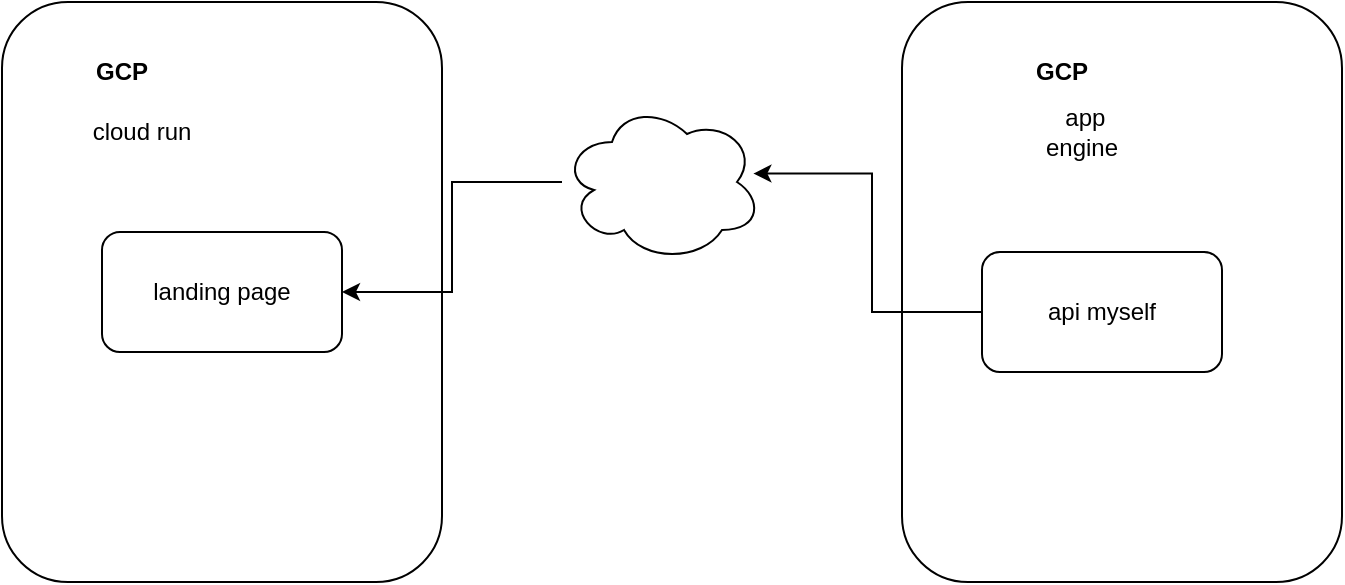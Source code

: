<mxfile version="21.6.8" type="google">
  <diagram name="Page-1" id="q1g5tpVNx9qRCXm79hbO">
    <mxGraphModel grid="1" page="1" gridSize="10" guides="1" tooltips="1" connect="1" arrows="1" fold="1" pageScale="1" pageWidth="850" pageHeight="1100" math="0" shadow="0">
      <root>
        <mxCell id="0" />
        <mxCell id="1" parent="0" />
        <mxCell id="fFqhSrB9PLc58pTmDqva-1" value="" style="rounded=1;whiteSpace=wrap;html=1;" vertex="1" parent="1">
          <mxGeometry x="70" y="110" width="220" height="290" as="geometry" />
        </mxCell>
        <mxCell id="fFqhSrB9PLc58pTmDqva-2" value="&lt;b&gt;GCP&lt;/b&gt;" style="text;html=1;strokeColor=none;fillColor=none;align=center;verticalAlign=middle;whiteSpace=wrap;rounded=0;" vertex="1" parent="1">
          <mxGeometry x="100" y="130" width="60" height="30" as="geometry" />
        </mxCell>
        <mxCell id="fFqhSrB9PLc58pTmDqva-3" value="cloud run" style="text;html=1;strokeColor=none;fillColor=none;align=center;verticalAlign=middle;whiteSpace=wrap;rounded=0;" vertex="1" parent="1">
          <mxGeometry x="110" y="160" width="60" height="30" as="geometry" />
        </mxCell>
        <mxCell id="fFqhSrB9PLc58pTmDqva-4" value="" style="rounded=1;whiteSpace=wrap;html=1;" vertex="1" parent="1">
          <mxGeometry x="520" y="110" width="220" height="290" as="geometry" />
        </mxCell>
        <mxCell id="fFqhSrB9PLc58pTmDqva-5" value="&lt;b&gt;GCP&lt;/b&gt;" style="text;html=1;strokeColor=none;fillColor=none;align=center;verticalAlign=middle;whiteSpace=wrap;rounded=0;" vertex="1" parent="1">
          <mxGeometry x="570" y="130" width="60" height="30" as="geometry" />
        </mxCell>
        <mxCell id="fFqhSrB9PLc58pTmDqva-6" value="&amp;nbsp;app engine" style="text;html=1;strokeColor=none;fillColor=none;align=center;verticalAlign=middle;whiteSpace=wrap;rounded=0;" vertex="1" parent="1">
          <mxGeometry x="580" y="160" width="60" height="30" as="geometry" />
        </mxCell>
        <mxCell id="fFqhSrB9PLc58pTmDqva-13" style="edgeStyle=orthogonalEdgeStyle;rounded=0;orthogonalLoop=1;jettySize=auto;html=1;" edge="1" parent="1" source="fFqhSrB9PLc58pTmDqva-7" target="fFqhSrB9PLc58pTmDqva-12">
          <mxGeometry relative="1" as="geometry" />
        </mxCell>
        <mxCell id="fFqhSrB9PLc58pTmDqva-7" value="" style="ellipse;shape=cloud;whiteSpace=wrap;html=1;" vertex="1" parent="1">
          <mxGeometry x="350" y="160" width="100" height="80" as="geometry" />
        </mxCell>
        <mxCell id="fFqhSrB9PLc58pTmDqva-10" style="edgeStyle=orthogonalEdgeStyle;rounded=0;orthogonalLoop=1;jettySize=auto;html=1;entryX=0.957;entryY=0.447;entryDx=0;entryDy=0;entryPerimeter=0;" edge="1" parent="1" source="fFqhSrB9PLc58pTmDqva-9" target="fFqhSrB9PLc58pTmDqva-7">
          <mxGeometry relative="1" as="geometry" />
        </mxCell>
        <mxCell id="fFqhSrB9PLc58pTmDqva-9" value="api myself" style="rounded=1;whiteSpace=wrap;html=1;" vertex="1" parent="1">
          <mxGeometry x="560" y="235" width="120" height="60" as="geometry" />
        </mxCell>
        <mxCell id="fFqhSrB9PLc58pTmDqva-12" value="landing page" style="rounded=1;whiteSpace=wrap;html=1;" vertex="1" parent="1">
          <mxGeometry x="120" y="225" width="120" height="60" as="geometry" />
        </mxCell>
      </root>
    </mxGraphModel>
  </diagram>
</mxfile>
